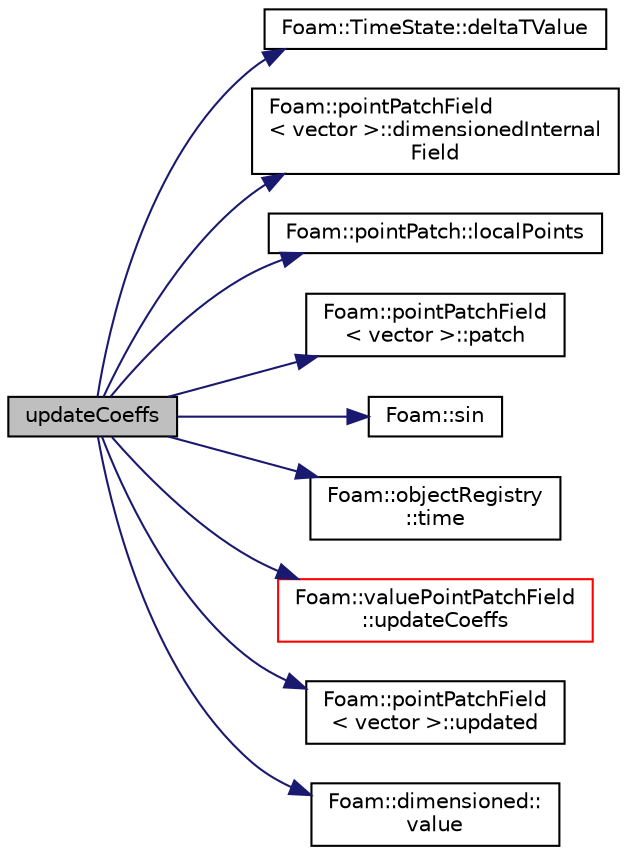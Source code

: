 digraph "updateCoeffs"
{
  bgcolor="transparent";
  edge [fontname="Helvetica",fontsize="10",labelfontname="Helvetica",labelfontsize="10"];
  node [fontname="Helvetica",fontsize="10",shape=record];
  rankdir="LR";
  Node1 [label="updateCoeffs",height=0.2,width=0.4,color="black", fillcolor="grey75", style="filled", fontcolor="black"];
  Node1 -> Node2 [color="midnightblue",fontsize="10",style="solid",fontname="Helvetica"];
  Node2 [label="Foam::TimeState::deltaTValue",height=0.2,width=0.4,color="black",URL="$a02603.html#a664afb7178a107bfcb662f688e0bcb62",tooltip="Return time step value. "];
  Node1 -> Node3 [color="midnightblue",fontsize="10",style="solid",fontname="Helvetica"];
  Node3 [label="Foam::pointPatchField\l\< vector \>::dimensionedInternal\lField",height=0.2,width=0.4,color="black",URL="$a01882.html#a610be1247df50864bd243266620f5d17",tooltip="Return dimensioned internal field reference. "];
  Node1 -> Node4 [color="midnightblue",fontsize="10",style="solid",fontname="Helvetica"];
  Node4 [label="Foam::pointPatch::localPoints",height=0.2,width=0.4,color="black",URL="$a01880.html#aa51ecea45ee50d12fbc80628f8adf668",tooltip="Return mesh points. "];
  Node1 -> Node5 [color="midnightblue",fontsize="10",style="solid",fontname="Helvetica"];
  Node5 [label="Foam::pointPatchField\l\< vector \>::patch",height=0.2,width=0.4,color="black",URL="$a01882.html#ade9d4b2e4be2292883c7ac23dd615177",tooltip="Return patch. "];
  Node1 -> Node6 [color="midnightblue",fontsize="10",style="solid",fontname="Helvetica"];
  Node6 [label="Foam::sin",height=0.2,width=0.4,color="black",URL="$a10675.html#a4517d680df5510934705011b30dcefa6"];
  Node1 -> Node7 [color="midnightblue",fontsize="10",style="solid",fontname="Helvetica"];
  Node7 [label="Foam::objectRegistry\l::time",height=0.2,width=0.4,color="black",URL="$a01678.html#a48fcf6de2789aff6b430b5fc1a05693f",tooltip="Return time. "];
  Node1 -> Node8 [color="midnightblue",fontsize="10",style="solid",fontname="Helvetica"];
  Node8 [label="Foam::valuePointPatchField\l::updateCoeffs",height=0.2,width=0.4,color="red",URL="$a02766.html#a7e24eafac629d3733181cd942d4c902f",tooltip="Update the coefficients associated with the patch field. "];
  Node1 -> Node9 [color="midnightblue",fontsize="10",style="solid",fontname="Helvetica"];
  Node9 [label="Foam::pointPatchField\l\< vector \>::updated",height=0.2,width=0.4,color="black",URL="$a01882.html#a087516fc8e0613b0bf49ac8fc4b30fff",tooltip="Return true if the boundary condition has already been updated. "];
  Node1 -> Node10 [color="midnightblue",fontsize="10",style="solid",fontname="Helvetica"];
  Node10 [label="Foam::dimensioned::\lvalue",height=0.2,width=0.4,color="black",URL="$a00526.html#a080d3824651cfcf52f72acceec615aaa",tooltip="Return const reference to value. "];
}
